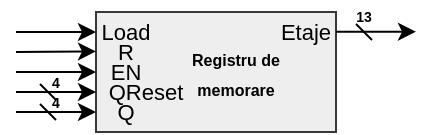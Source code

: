 <mxfile version="21.3.4" type="device">
  <diagram name="Page-1" id="8Wo9_IC4KV2d9Kw_AB5v">
    <mxGraphModel dx="480" dy="277" grid="0" gridSize="10" guides="1" tooltips="1" connect="1" arrows="1" fold="1" page="1" pageScale="1" pageWidth="1200" pageHeight="1600" background="#ffffff" math="0" shadow="0">
      <root>
        <mxCell id="0" />
        <mxCell id="1" parent="0" />
        <mxCell id="Ak5L3C2xult8LdzYqyk_-2" value="" style="rounded=0;whiteSpace=wrap;html=1;fillColor=#eeeeee;strokeColor=#36393d;" vertex="1" parent="1">
          <mxGeometry x="280" y="120" width="120" height="60" as="geometry" />
        </mxCell>
        <mxCell id="Ak5L3C2xult8LdzYqyk_-6" value="&lt;font color=&quot;#000000&quot;&gt;&lt;span style=&quot;font-size: 11px;&quot;&gt;R&lt;/span&gt;&lt;/font&gt;" style="text;html=1;strokeColor=none;fillColor=none;align=center;verticalAlign=middle;whiteSpace=wrap;rounded=0;" vertex="1" parent="1">
          <mxGeometry x="280" y="130" width="30" height="20" as="geometry" />
        </mxCell>
        <mxCell id="Ak5L3C2xult8LdzYqyk_-7" value="&lt;font color=&quot;#000000&quot;&gt;&lt;span style=&quot;font-size: 11px;&quot;&gt;Load&lt;/span&gt;&lt;/font&gt;" style="text;html=1;strokeColor=none;fillColor=none;align=center;verticalAlign=middle;whiteSpace=wrap;rounded=0;" vertex="1" parent="1">
          <mxGeometry x="280" y="120" width="30" height="20" as="geometry" />
        </mxCell>
        <mxCell id="Ak5L3C2xult8LdzYqyk_-9" value="&lt;font color=&quot;#000000&quot;&gt;&lt;span style=&quot;font-size: 11px;&quot;&gt;EN&lt;/span&gt;&lt;/font&gt;" style="text;html=1;strokeColor=none;fillColor=none;align=center;verticalAlign=middle;whiteSpace=wrap;rounded=0;" vertex="1" parent="1">
          <mxGeometry x="280" y="140" width="30" height="20" as="geometry" />
        </mxCell>
        <mxCell id="Ak5L3C2xult8LdzYqyk_-10" value="&lt;font color=&quot;#000000&quot;&gt;&lt;span style=&quot;font-size: 11px;&quot;&gt;QReset&lt;/span&gt;&lt;/font&gt;" style="text;html=1;strokeColor=none;fillColor=none;align=center;verticalAlign=middle;whiteSpace=wrap;rounded=0;" vertex="1" parent="1">
          <mxGeometry x="290" y="150" width="30" height="20" as="geometry" />
        </mxCell>
        <mxCell id="Ak5L3C2xult8LdzYqyk_-11" value="&lt;font color=&quot;#000000&quot;&gt;&lt;span style=&quot;font-size: 11px;&quot;&gt;Q&lt;/span&gt;&lt;/font&gt;" style="text;html=1;strokeColor=none;fillColor=none;align=center;verticalAlign=middle;whiteSpace=wrap;rounded=0;" vertex="1" parent="1">
          <mxGeometry x="280" y="160" width="30" height="20" as="geometry" />
        </mxCell>
        <mxCell id="Ak5L3C2xult8LdzYqyk_-13" value="&lt;font color=&quot;#000000&quot;&gt;&lt;span style=&quot;font-size: 8px;&quot;&gt;&lt;b&gt;Registru de memorare&lt;/b&gt;&lt;/span&gt;&lt;/font&gt;" style="text;html=1;fillColor=none;align=center;verticalAlign=middle;whiteSpace=wrap;rounded=0;" vertex="1" parent="1">
          <mxGeometry x="320" y="135" width="60" height="30" as="geometry" />
        </mxCell>
        <mxCell id="Ak5L3C2xult8LdzYqyk_-14" value="" style="endArrow=classic;html=1;rounded=0;strokeColor=#000000;entryX=0;entryY=0.5;entryDx=0;entryDy=0;" edge="1" parent="1" target="Ak5L3C2xult8LdzYqyk_-7">
          <mxGeometry width="50" height="50" relative="1" as="geometry">
            <mxPoint x="240" y="130" as="sourcePoint" />
            <mxPoint x="340" y="140" as="targetPoint" />
          </mxGeometry>
        </mxCell>
        <mxCell id="Ak5L3C2xult8LdzYqyk_-15" value="" style="endArrow=classic;html=1;rounded=0;strokeColor=#000000;entryX=0;entryY=0.5;entryDx=0;entryDy=0;" edge="1" parent="1">
          <mxGeometry width="50" height="50" relative="1" as="geometry">
            <mxPoint x="240" y="140" as="sourcePoint" />
            <mxPoint x="280" y="139.72" as="targetPoint" />
          </mxGeometry>
        </mxCell>
        <mxCell id="Ak5L3C2xult8LdzYqyk_-16" value="" style="endArrow=classic;html=1;rounded=0;strokeColor=#000000;entryX=0;entryY=0.5;entryDx=0;entryDy=0;" edge="1" parent="1">
          <mxGeometry width="50" height="50" relative="1" as="geometry">
            <mxPoint x="240" y="150" as="sourcePoint" />
            <mxPoint x="280" y="150" as="targetPoint" />
          </mxGeometry>
        </mxCell>
        <mxCell id="Ak5L3C2xult8LdzYqyk_-20" value="&lt;font color=&quot;#000000&quot;&gt;&lt;span style=&quot;font-size: 11px;&quot;&gt;Etaje&lt;/span&gt;&lt;/font&gt;" style="text;html=1;strokeColor=none;fillColor=none;align=center;verticalAlign=middle;whiteSpace=wrap;rounded=0;" vertex="1" parent="1">
          <mxGeometry x="370" y="120" width="30" height="20" as="geometry" />
        </mxCell>
        <mxCell id="Ak5L3C2xult8LdzYqyk_-21" value="" style="endArrow=classic;html=1;rounded=0;strokeColor=#000000;" edge="1" parent="1">
          <mxGeometry relative="1" as="geometry">
            <mxPoint x="240" y="170" as="sourcePoint" />
            <mxPoint x="280" y="170" as="targetPoint" />
          </mxGeometry>
        </mxCell>
        <mxCell id="Ak5L3C2xult8LdzYqyk_-24" value="" style="endArrow=classic;html=1;rounded=0;strokeColor=#000000;edgeStyle=elbowEdgeStyle;elbow=vertical;" edge="1" parent="1">
          <mxGeometry relative="1" as="geometry">
            <mxPoint x="240" y="160" as="sourcePoint" />
            <mxPoint x="280" y="160" as="targetPoint" />
          </mxGeometry>
        </mxCell>
        <mxCell id="Ak5L3C2xult8LdzYqyk_-26" value="" style="endArrow=classic;html=1;rounded=0;strokeColor=#000000;entryX=0;entryY=0.5;entryDx=0;entryDy=0;" edge="1" parent="1">
          <mxGeometry width="50" height="50" relative="1" as="geometry">
            <mxPoint x="400" y="129.86" as="sourcePoint" />
            <mxPoint x="440" y="129.86" as="targetPoint" />
          </mxGeometry>
        </mxCell>
        <mxCell id="Ak5L3C2xult8LdzYqyk_-29" value="" style="endArrow=none;html=1;rounded=0;strokeColor=#000000;" edge="1" parent="1">
          <mxGeometry width="50" height="50" relative="1" as="geometry">
            <mxPoint x="260" y="164" as="sourcePoint" />
            <mxPoint x="252" y="156" as="targetPoint" />
          </mxGeometry>
        </mxCell>
        <mxCell id="Ak5L3C2xult8LdzYqyk_-30" value="" style="endArrow=none;html=1;rounded=0;strokeColor=#000000;" edge="1" parent="1">
          <mxGeometry width="50" height="50" relative="1" as="geometry">
            <mxPoint x="260" y="174" as="sourcePoint" />
            <mxPoint x="252" y="166" as="targetPoint" />
          </mxGeometry>
        </mxCell>
        <mxCell id="Ak5L3C2xult8LdzYqyk_-32" value="&lt;font color=&quot;#000000&quot;&gt;&lt;span style=&quot;font-size: 7px;&quot;&gt;&lt;b&gt;4&lt;/b&gt;&lt;/span&gt;&lt;/font&gt;" style="text;html=1;strokeColor=none;fillColor=none;align=center;verticalAlign=middle;whiteSpace=wrap;rounded=0;" vertex="1" parent="1">
          <mxGeometry x="251" y="149" width="18" height="10" as="geometry" />
        </mxCell>
        <mxCell id="Ak5L3C2xult8LdzYqyk_-33" value="&lt;font color=&quot;#000000&quot;&gt;&lt;span style=&quot;font-size: 7px;&quot;&gt;&lt;b&gt;4&lt;/b&gt;&lt;/span&gt;&lt;/font&gt;" style="text;html=1;strokeColor=none;fillColor=none;align=center;verticalAlign=middle;whiteSpace=wrap;rounded=0;" vertex="1" parent="1">
          <mxGeometry x="251" y="159" width="18" height="10" as="geometry" />
        </mxCell>
        <mxCell id="Ak5L3C2xult8LdzYqyk_-34" value="&lt;font color=&quot;#000000&quot;&gt;&lt;span style=&quot;font-size: 7px;&quot;&gt;&lt;b&gt;13&lt;br&gt;&lt;/b&gt;&lt;/span&gt;&lt;/font&gt;" style="text;html=1;strokeColor=none;fillColor=none;align=center;verticalAlign=middle;whiteSpace=wrap;rounded=0;" vertex="1" parent="1">
          <mxGeometry x="405" y="116" width="18" height="10" as="geometry" />
        </mxCell>
        <mxCell id="Ak5L3C2xult8LdzYqyk_-35" value="" style="endArrow=none;html=1;rounded=0;strokeColor=#000000;" edge="1" parent="1">
          <mxGeometry width="50" height="50" relative="1" as="geometry">
            <mxPoint x="418" y="134" as="sourcePoint" />
            <mxPoint x="410" y="126" as="targetPoint" />
          </mxGeometry>
        </mxCell>
      </root>
    </mxGraphModel>
  </diagram>
</mxfile>
